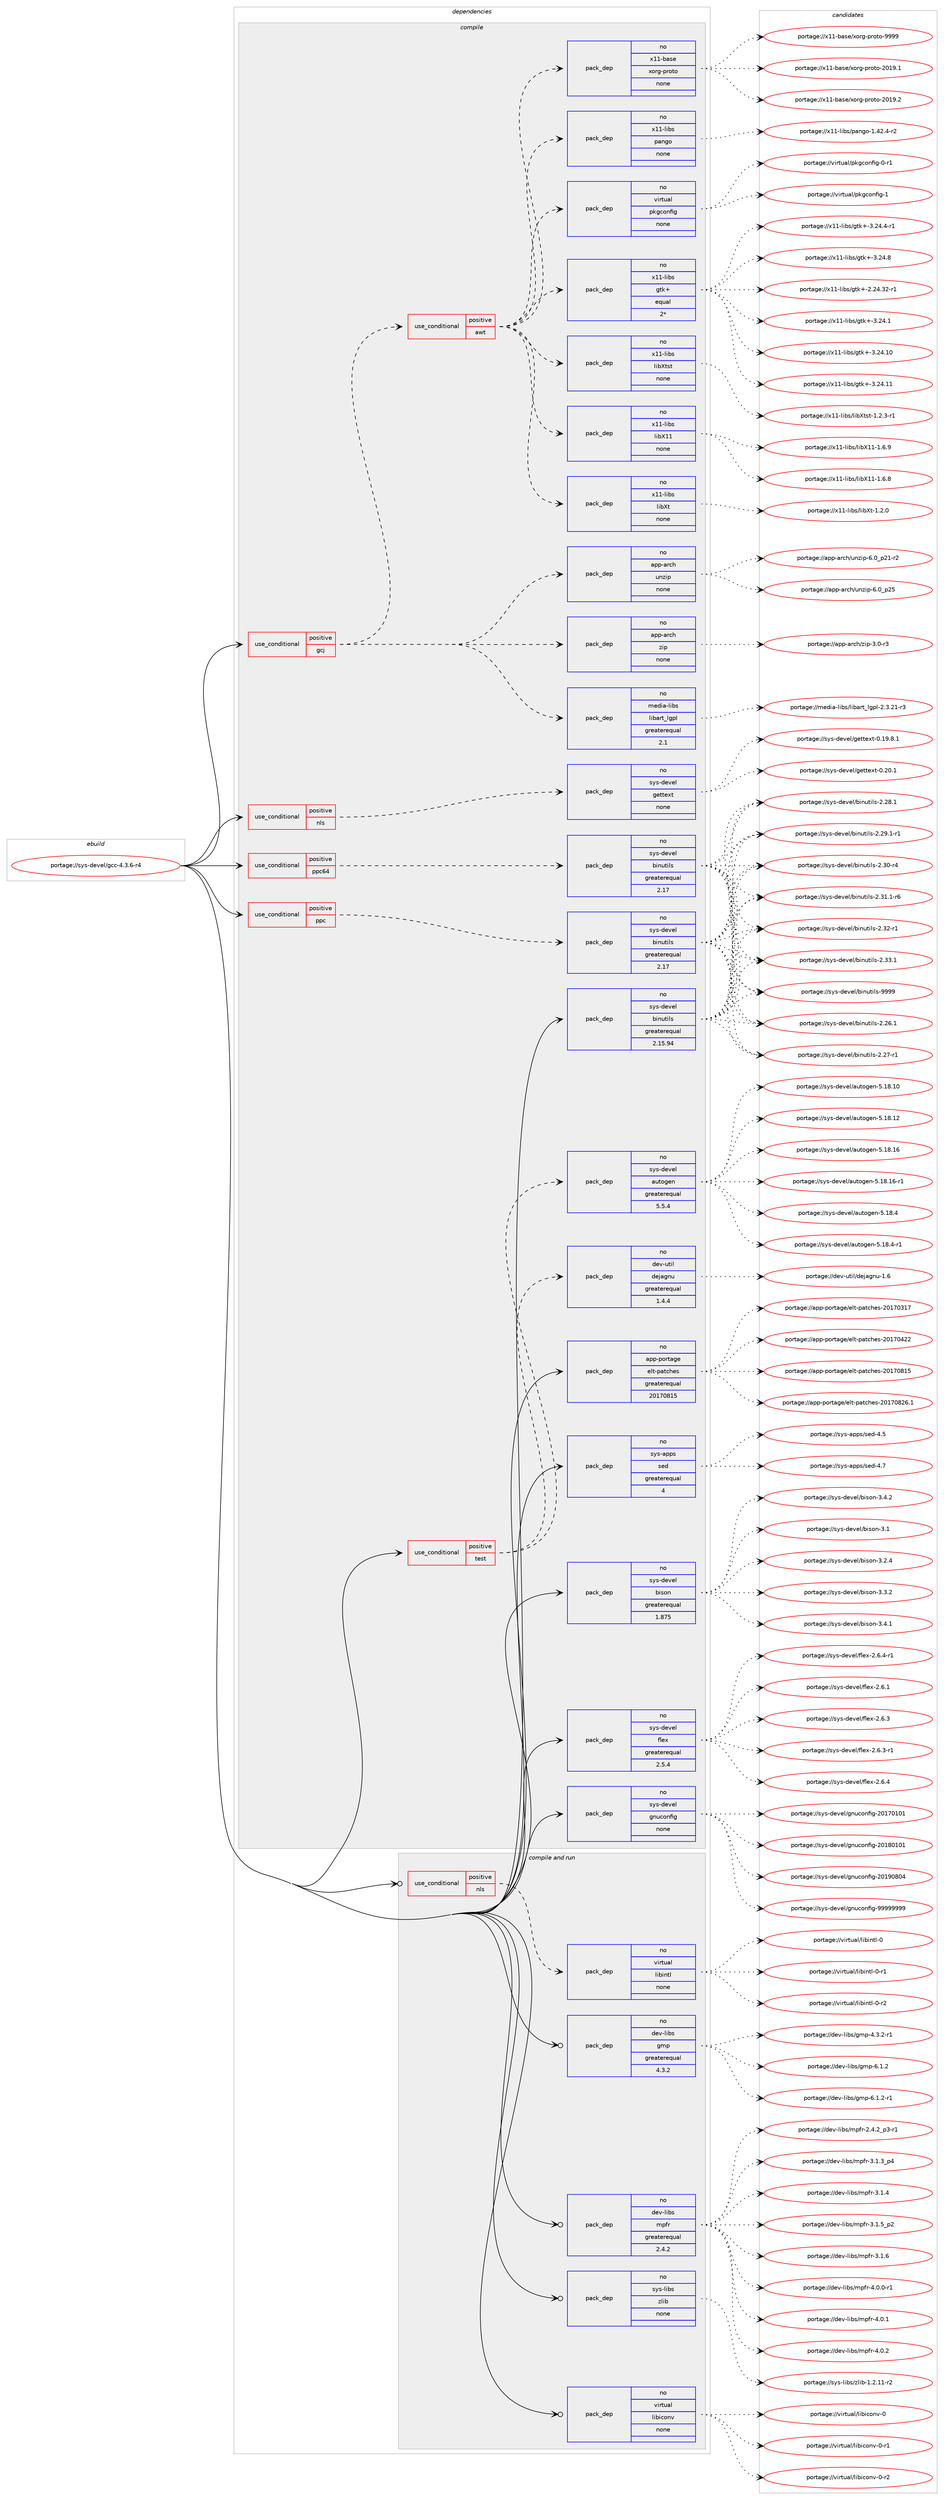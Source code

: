digraph prolog {

# *************
# Graph options
# *************

newrank=true;
concentrate=true;
compound=true;
graph [rankdir=LR,fontname=Helvetica,fontsize=10,ranksep=1.5];#, ranksep=2.5, nodesep=0.2];
edge  [arrowhead=vee];
node  [fontname=Helvetica,fontsize=10];

# **********
# The ebuild
# **********

subgraph cluster_leftcol {
color=gray;
rank=same;
label=<<i>ebuild</i>>;
id [label="portage://sys-devel/gcc-4.3.6-r4", color=red, width=4, href="../sys-devel/gcc-4.3.6-r4.svg"];
}

# ****************
# The dependencies
# ****************

subgraph cluster_midcol {
color=gray;
label=<<i>dependencies</i>>;
subgraph cluster_compile {
fillcolor="#eeeeee";
style=filled;
label=<<i>compile</i>>;
subgraph cond102433 {
dependency422754 [label=<<TABLE BORDER="0" CELLBORDER="1" CELLSPACING="0" CELLPADDING="4"><TR><TD ROWSPAN="3" CELLPADDING="10">use_conditional</TD></TR><TR><TD>positive</TD></TR><TR><TD>gcj</TD></TR></TABLE>>, shape=none, color=red];
subgraph cond102434 {
dependency422755 [label=<<TABLE BORDER="0" CELLBORDER="1" CELLSPACING="0" CELLPADDING="4"><TR><TD ROWSPAN="3" CELLPADDING="10">use_conditional</TD></TR><TR><TD>positive</TD></TR><TR><TD>awt</TD></TR></TABLE>>, shape=none, color=red];
subgraph pack313261 {
dependency422756 [label=<<TABLE BORDER="0" CELLBORDER="1" CELLSPACING="0" CELLPADDING="4" WIDTH="220"><TR><TD ROWSPAN="6" CELLPADDING="30">pack_dep</TD></TR><TR><TD WIDTH="110">no</TD></TR><TR><TD>x11-base</TD></TR><TR><TD>xorg-proto</TD></TR><TR><TD>none</TD></TR><TR><TD></TD></TR></TABLE>>, shape=none, color=blue];
}
dependency422755:e -> dependency422756:w [weight=20,style="dashed",arrowhead="vee"];
subgraph pack313262 {
dependency422757 [label=<<TABLE BORDER="0" CELLBORDER="1" CELLSPACING="0" CELLPADDING="4" WIDTH="220"><TR><TD ROWSPAN="6" CELLPADDING="30">pack_dep</TD></TR><TR><TD WIDTH="110">no</TD></TR><TR><TD>x11-libs</TD></TR><TR><TD>libXt</TD></TR><TR><TD>none</TD></TR><TR><TD></TD></TR></TABLE>>, shape=none, color=blue];
}
dependency422755:e -> dependency422757:w [weight=20,style="dashed",arrowhead="vee"];
subgraph pack313263 {
dependency422758 [label=<<TABLE BORDER="0" CELLBORDER="1" CELLSPACING="0" CELLPADDING="4" WIDTH="220"><TR><TD ROWSPAN="6" CELLPADDING="30">pack_dep</TD></TR><TR><TD WIDTH="110">no</TD></TR><TR><TD>x11-libs</TD></TR><TR><TD>libX11</TD></TR><TR><TD>none</TD></TR><TR><TD></TD></TR></TABLE>>, shape=none, color=blue];
}
dependency422755:e -> dependency422758:w [weight=20,style="dashed",arrowhead="vee"];
subgraph pack313264 {
dependency422759 [label=<<TABLE BORDER="0" CELLBORDER="1" CELLSPACING="0" CELLPADDING="4" WIDTH="220"><TR><TD ROWSPAN="6" CELLPADDING="30">pack_dep</TD></TR><TR><TD WIDTH="110">no</TD></TR><TR><TD>x11-libs</TD></TR><TR><TD>libXtst</TD></TR><TR><TD>none</TD></TR><TR><TD></TD></TR></TABLE>>, shape=none, color=blue];
}
dependency422755:e -> dependency422759:w [weight=20,style="dashed",arrowhead="vee"];
subgraph pack313265 {
dependency422760 [label=<<TABLE BORDER="0" CELLBORDER="1" CELLSPACING="0" CELLPADDING="4" WIDTH="220"><TR><TD ROWSPAN="6" CELLPADDING="30">pack_dep</TD></TR><TR><TD WIDTH="110">no</TD></TR><TR><TD>x11-libs</TD></TR><TR><TD>gtk+</TD></TR><TR><TD>equal</TD></TR><TR><TD>2*</TD></TR></TABLE>>, shape=none, color=blue];
}
dependency422755:e -> dependency422760:w [weight=20,style="dashed",arrowhead="vee"];
subgraph pack313266 {
dependency422761 [label=<<TABLE BORDER="0" CELLBORDER="1" CELLSPACING="0" CELLPADDING="4" WIDTH="220"><TR><TD ROWSPAN="6" CELLPADDING="30">pack_dep</TD></TR><TR><TD WIDTH="110">no</TD></TR><TR><TD>virtual</TD></TR><TR><TD>pkgconfig</TD></TR><TR><TD>none</TD></TR><TR><TD></TD></TR></TABLE>>, shape=none, color=blue];
}
dependency422755:e -> dependency422761:w [weight=20,style="dashed",arrowhead="vee"];
subgraph pack313267 {
dependency422762 [label=<<TABLE BORDER="0" CELLBORDER="1" CELLSPACING="0" CELLPADDING="4" WIDTH="220"><TR><TD ROWSPAN="6" CELLPADDING="30">pack_dep</TD></TR><TR><TD WIDTH="110">no</TD></TR><TR><TD>x11-libs</TD></TR><TR><TD>pango</TD></TR><TR><TD>none</TD></TR><TR><TD></TD></TR></TABLE>>, shape=none, color=blue];
}
dependency422755:e -> dependency422762:w [weight=20,style="dashed",arrowhead="vee"];
}
dependency422754:e -> dependency422755:w [weight=20,style="dashed",arrowhead="vee"];
subgraph pack313268 {
dependency422763 [label=<<TABLE BORDER="0" CELLBORDER="1" CELLSPACING="0" CELLPADDING="4" WIDTH="220"><TR><TD ROWSPAN="6" CELLPADDING="30">pack_dep</TD></TR><TR><TD WIDTH="110">no</TD></TR><TR><TD>media-libs</TD></TR><TR><TD>libart_lgpl</TD></TR><TR><TD>greaterequal</TD></TR><TR><TD>2.1</TD></TR></TABLE>>, shape=none, color=blue];
}
dependency422754:e -> dependency422763:w [weight=20,style="dashed",arrowhead="vee"];
subgraph pack313269 {
dependency422764 [label=<<TABLE BORDER="0" CELLBORDER="1" CELLSPACING="0" CELLPADDING="4" WIDTH="220"><TR><TD ROWSPAN="6" CELLPADDING="30">pack_dep</TD></TR><TR><TD WIDTH="110">no</TD></TR><TR><TD>app-arch</TD></TR><TR><TD>zip</TD></TR><TR><TD>none</TD></TR><TR><TD></TD></TR></TABLE>>, shape=none, color=blue];
}
dependency422754:e -> dependency422764:w [weight=20,style="dashed",arrowhead="vee"];
subgraph pack313270 {
dependency422765 [label=<<TABLE BORDER="0" CELLBORDER="1" CELLSPACING="0" CELLPADDING="4" WIDTH="220"><TR><TD ROWSPAN="6" CELLPADDING="30">pack_dep</TD></TR><TR><TD WIDTH="110">no</TD></TR><TR><TD>app-arch</TD></TR><TR><TD>unzip</TD></TR><TR><TD>none</TD></TR><TR><TD></TD></TR></TABLE>>, shape=none, color=blue];
}
dependency422754:e -> dependency422765:w [weight=20,style="dashed",arrowhead="vee"];
}
id:e -> dependency422754:w [weight=20,style="solid",arrowhead="vee"];
subgraph cond102435 {
dependency422766 [label=<<TABLE BORDER="0" CELLBORDER="1" CELLSPACING="0" CELLPADDING="4"><TR><TD ROWSPAN="3" CELLPADDING="10">use_conditional</TD></TR><TR><TD>positive</TD></TR><TR><TD>nls</TD></TR></TABLE>>, shape=none, color=red];
subgraph pack313271 {
dependency422767 [label=<<TABLE BORDER="0" CELLBORDER="1" CELLSPACING="0" CELLPADDING="4" WIDTH="220"><TR><TD ROWSPAN="6" CELLPADDING="30">pack_dep</TD></TR><TR><TD WIDTH="110">no</TD></TR><TR><TD>sys-devel</TD></TR><TR><TD>gettext</TD></TR><TR><TD>none</TD></TR><TR><TD></TD></TR></TABLE>>, shape=none, color=blue];
}
dependency422766:e -> dependency422767:w [weight=20,style="dashed",arrowhead="vee"];
}
id:e -> dependency422766:w [weight=20,style="solid",arrowhead="vee"];
subgraph cond102436 {
dependency422768 [label=<<TABLE BORDER="0" CELLBORDER="1" CELLSPACING="0" CELLPADDING="4"><TR><TD ROWSPAN="3" CELLPADDING="10">use_conditional</TD></TR><TR><TD>positive</TD></TR><TR><TD>ppc</TD></TR></TABLE>>, shape=none, color=red];
subgraph pack313272 {
dependency422769 [label=<<TABLE BORDER="0" CELLBORDER="1" CELLSPACING="0" CELLPADDING="4" WIDTH="220"><TR><TD ROWSPAN="6" CELLPADDING="30">pack_dep</TD></TR><TR><TD WIDTH="110">no</TD></TR><TR><TD>sys-devel</TD></TR><TR><TD>binutils</TD></TR><TR><TD>greaterequal</TD></TR><TR><TD>2.17</TD></TR></TABLE>>, shape=none, color=blue];
}
dependency422768:e -> dependency422769:w [weight=20,style="dashed",arrowhead="vee"];
}
id:e -> dependency422768:w [weight=20,style="solid",arrowhead="vee"];
subgraph cond102437 {
dependency422770 [label=<<TABLE BORDER="0" CELLBORDER="1" CELLSPACING="0" CELLPADDING="4"><TR><TD ROWSPAN="3" CELLPADDING="10">use_conditional</TD></TR><TR><TD>positive</TD></TR><TR><TD>ppc64</TD></TR></TABLE>>, shape=none, color=red];
subgraph pack313273 {
dependency422771 [label=<<TABLE BORDER="0" CELLBORDER="1" CELLSPACING="0" CELLPADDING="4" WIDTH="220"><TR><TD ROWSPAN="6" CELLPADDING="30">pack_dep</TD></TR><TR><TD WIDTH="110">no</TD></TR><TR><TD>sys-devel</TD></TR><TR><TD>binutils</TD></TR><TR><TD>greaterequal</TD></TR><TR><TD>2.17</TD></TR></TABLE>>, shape=none, color=blue];
}
dependency422770:e -> dependency422771:w [weight=20,style="dashed",arrowhead="vee"];
}
id:e -> dependency422770:w [weight=20,style="solid",arrowhead="vee"];
subgraph cond102438 {
dependency422772 [label=<<TABLE BORDER="0" CELLBORDER="1" CELLSPACING="0" CELLPADDING="4"><TR><TD ROWSPAN="3" CELLPADDING="10">use_conditional</TD></TR><TR><TD>positive</TD></TR><TR><TD>test</TD></TR></TABLE>>, shape=none, color=red];
subgraph pack313274 {
dependency422773 [label=<<TABLE BORDER="0" CELLBORDER="1" CELLSPACING="0" CELLPADDING="4" WIDTH="220"><TR><TD ROWSPAN="6" CELLPADDING="30">pack_dep</TD></TR><TR><TD WIDTH="110">no</TD></TR><TR><TD>dev-util</TD></TR><TR><TD>dejagnu</TD></TR><TR><TD>greaterequal</TD></TR><TR><TD>1.4.4</TD></TR></TABLE>>, shape=none, color=blue];
}
dependency422772:e -> dependency422773:w [weight=20,style="dashed",arrowhead="vee"];
subgraph pack313275 {
dependency422774 [label=<<TABLE BORDER="0" CELLBORDER="1" CELLSPACING="0" CELLPADDING="4" WIDTH="220"><TR><TD ROWSPAN="6" CELLPADDING="30">pack_dep</TD></TR><TR><TD WIDTH="110">no</TD></TR><TR><TD>sys-devel</TD></TR><TR><TD>autogen</TD></TR><TR><TD>greaterequal</TD></TR><TR><TD>5.5.4</TD></TR></TABLE>>, shape=none, color=blue];
}
dependency422772:e -> dependency422774:w [weight=20,style="dashed",arrowhead="vee"];
}
id:e -> dependency422772:w [weight=20,style="solid",arrowhead="vee"];
subgraph pack313276 {
dependency422775 [label=<<TABLE BORDER="0" CELLBORDER="1" CELLSPACING="0" CELLPADDING="4" WIDTH="220"><TR><TD ROWSPAN="6" CELLPADDING="30">pack_dep</TD></TR><TR><TD WIDTH="110">no</TD></TR><TR><TD>app-portage</TD></TR><TR><TD>elt-patches</TD></TR><TR><TD>greaterequal</TD></TR><TR><TD>20170815</TD></TR></TABLE>>, shape=none, color=blue];
}
id:e -> dependency422775:w [weight=20,style="solid",arrowhead="vee"];
subgraph pack313277 {
dependency422776 [label=<<TABLE BORDER="0" CELLBORDER="1" CELLSPACING="0" CELLPADDING="4" WIDTH="220"><TR><TD ROWSPAN="6" CELLPADDING="30">pack_dep</TD></TR><TR><TD WIDTH="110">no</TD></TR><TR><TD>sys-apps</TD></TR><TR><TD>sed</TD></TR><TR><TD>greaterequal</TD></TR><TR><TD>4</TD></TR></TABLE>>, shape=none, color=blue];
}
id:e -> dependency422776:w [weight=20,style="solid",arrowhead="vee"];
subgraph pack313278 {
dependency422777 [label=<<TABLE BORDER="0" CELLBORDER="1" CELLSPACING="0" CELLPADDING="4" WIDTH="220"><TR><TD ROWSPAN="6" CELLPADDING="30">pack_dep</TD></TR><TR><TD WIDTH="110">no</TD></TR><TR><TD>sys-devel</TD></TR><TR><TD>binutils</TD></TR><TR><TD>greaterequal</TD></TR><TR><TD>2.15.94</TD></TR></TABLE>>, shape=none, color=blue];
}
id:e -> dependency422777:w [weight=20,style="solid",arrowhead="vee"];
subgraph pack313279 {
dependency422778 [label=<<TABLE BORDER="0" CELLBORDER="1" CELLSPACING="0" CELLPADDING="4" WIDTH="220"><TR><TD ROWSPAN="6" CELLPADDING="30">pack_dep</TD></TR><TR><TD WIDTH="110">no</TD></TR><TR><TD>sys-devel</TD></TR><TR><TD>bison</TD></TR><TR><TD>greaterequal</TD></TR><TR><TD>1.875</TD></TR></TABLE>>, shape=none, color=blue];
}
id:e -> dependency422778:w [weight=20,style="solid",arrowhead="vee"];
subgraph pack313280 {
dependency422779 [label=<<TABLE BORDER="0" CELLBORDER="1" CELLSPACING="0" CELLPADDING="4" WIDTH="220"><TR><TD ROWSPAN="6" CELLPADDING="30">pack_dep</TD></TR><TR><TD WIDTH="110">no</TD></TR><TR><TD>sys-devel</TD></TR><TR><TD>flex</TD></TR><TR><TD>greaterequal</TD></TR><TR><TD>2.5.4</TD></TR></TABLE>>, shape=none, color=blue];
}
id:e -> dependency422779:w [weight=20,style="solid",arrowhead="vee"];
subgraph pack313281 {
dependency422780 [label=<<TABLE BORDER="0" CELLBORDER="1" CELLSPACING="0" CELLPADDING="4" WIDTH="220"><TR><TD ROWSPAN="6" CELLPADDING="30">pack_dep</TD></TR><TR><TD WIDTH="110">no</TD></TR><TR><TD>sys-devel</TD></TR><TR><TD>gnuconfig</TD></TR><TR><TD>none</TD></TR><TR><TD></TD></TR></TABLE>>, shape=none, color=blue];
}
id:e -> dependency422780:w [weight=20,style="solid",arrowhead="vee"];
}
subgraph cluster_compileandrun {
fillcolor="#eeeeee";
style=filled;
label=<<i>compile and run</i>>;
subgraph cond102439 {
dependency422781 [label=<<TABLE BORDER="0" CELLBORDER="1" CELLSPACING="0" CELLPADDING="4"><TR><TD ROWSPAN="3" CELLPADDING="10">use_conditional</TD></TR><TR><TD>positive</TD></TR><TR><TD>nls</TD></TR></TABLE>>, shape=none, color=red];
subgraph pack313282 {
dependency422782 [label=<<TABLE BORDER="0" CELLBORDER="1" CELLSPACING="0" CELLPADDING="4" WIDTH="220"><TR><TD ROWSPAN="6" CELLPADDING="30">pack_dep</TD></TR><TR><TD WIDTH="110">no</TD></TR><TR><TD>virtual</TD></TR><TR><TD>libintl</TD></TR><TR><TD>none</TD></TR><TR><TD></TD></TR></TABLE>>, shape=none, color=blue];
}
dependency422781:e -> dependency422782:w [weight=20,style="dashed",arrowhead="vee"];
}
id:e -> dependency422781:w [weight=20,style="solid",arrowhead="odotvee"];
subgraph pack313283 {
dependency422783 [label=<<TABLE BORDER="0" CELLBORDER="1" CELLSPACING="0" CELLPADDING="4" WIDTH="220"><TR><TD ROWSPAN="6" CELLPADDING="30">pack_dep</TD></TR><TR><TD WIDTH="110">no</TD></TR><TR><TD>dev-libs</TD></TR><TR><TD>gmp</TD></TR><TR><TD>greaterequal</TD></TR><TR><TD>4.3.2</TD></TR></TABLE>>, shape=none, color=blue];
}
id:e -> dependency422783:w [weight=20,style="solid",arrowhead="odotvee"];
subgraph pack313284 {
dependency422784 [label=<<TABLE BORDER="0" CELLBORDER="1" CELLSPACING="0" CELLPADDING="4" WIDTH="220"><TR><TD ROWSPAN="6" CELLPADDING="30">pack_dep</TD></TR><TR><TD WIDTH="110">no</TD></TR><TR><TD>dev-libs</TD></TR><TR><TD>mpfr</TD></TR><TR><TD>greaterequal</TD></TR><TR><TD>2.4.2</TD></TR></TABLE>>, shape=none, color=blue];
}
id:e -> dependency422784:w [weight=20,style="solid",arrowhead="odotvee"];
subgraph pack313285 {
dependency422785 [label=<<TABLE BORDER="0" CELLBORDER="1" CELLSPACING="0" CELLPADDING="4" WIDTH="220"><TR><TD ROWSPAN="6" CELLPADDING="30">pack_dep</TD></TR><TR><TD WIDTH="110">no</TD></TR><TR><TD>sys-libs</TD></TR><TR><TD>zlib</TD></TR><TR><TD>none</TD></TR><TR><TD></TD></TR></TABLE>>, shape=none, color=blue];
}
id:e -> dependency422785:w [weight=20,style="solid",arrowhead="odotvee"];
subgraph pack313286 {
dependency422786 [label=<<TABLE BORDER="0" CELLBORDER="1" CELLSPACING="0" CELLPADDING="4" WIDTH="220"><TR><TD ROWSPAN="6" CELLPADDING="30">pack_dep</TD></TR><TR><TD WIDTH="110">no</TD></TR><TR><TD>virtual</TD></TR><TR><TD>libiconv</TD></TR><TR><TD>none</TD></TR><TR><TD></TD></TR></TABLE>>, shape=none, color=blue];
}
id:e -> dependency422786:w [weight=20,style="solid",arrowhead="odotvee"];
}
subgraph cluster_run {
fillcolor="#eeeeee";
style=filled;
label=<<i>run</i>>;
}
}

# **************
# The candidates
# **************

subgraph cluster_choices {
rank=same;
color=gray;
label=<<i>candidates</i>>;

subgraph choice313261 {
color=black;
nodesep=1;
choiceportage1204949459897115101471201111141034511211411111611145504849574649 [label="portage://x11-base/xorg-proto-2019.1", color=red, width=4,href="../x11-base/xorg-proto-2019.1.svg"];
choiceportage1204949459897115101471201111141034511211411111611145504849574650 [label="portage://x11-base/xorg-proto-2019.2", color=red, width=4,href="../x11-base/xorg-proto-2019.2.svg"];
choiceportage120494945989711510147120111114103451121141111161114557575757 [label="portage://x11-base/xorg-proto-9999", color=red, width=4,href="../x11-base/xorg-proto-9999.svg"];
dependency422756:e -> choiceportage1204949459897115101471201111141034511211411111611145504849574649:w [style=dotted,weight="100"];
dependency422756:e -> choiceportage1204949459897115101471201111141034511211411111611145504849574650:w [style=dotted,weight="100"];
dependency422756:e -> choiceportage120494945989711510147120111114103451121141111161114557575757:w [style=dotted,weight="100"];
}
subgraph choice313262 {
color=black;
nodesep=1;
choiceportage12049494510810598115471081059888116454946504648 [label="portage://x11-libs/libXt-1.2.0", color=red, width=4,href="../x11-libs/libXt-1.2.0.svg"];
dependency422757:e -> choiceportage12049494510810598115471081059888116454946504648:w [style=dotted,weight="100"];
}
subgraph choice313263 {
color=black;
nodesep=1;
choiceportage120494945108105981154710810598884949454946544656 [label="portage://x11-libs/libX11-1.6.8", color=red, width=4,href="../x11-libs/libX11-1.6.8.svg"];
choiceportage120494945108105981154710810598884949454946544657 [label="portage://x11-libs/libX11-1.6.9", color=red, width=4,href="../x11-libs/libX11-1.6.9.svg"];
dependency422758:e -> choiceportage120494945108105981154710810598884949454946544656:w [style=dotted,weight="100"];
dependency422758:e -> choiceportage120494945108105981154710810598884949454946544657:w [style=dotted,weight="100"];
}
subgraph choice313264 {
color=black;
nodesep=1;
choiceportage120494945108105981154710810598881161151164549465046514511449 [label="portage://x11-libs/libXtst-1.2.3-r1", color=red, width=4,href="../x11-libs/libXtst-1.2.3-r1.svg"];
dependency422759:e -> choiceportage120494945108105981154710810598881161151164549465046514511449:w [style=dotted,weight="100"];
}
subgraph choice313265 {
color=black;
nodesep=1;
choiceportage12049494510810598115471031161074345504650524651504511449 [label="portage://x11-libs/gtk+-2.24.32-r1", color=red, width=4,href="../x11-libs/gtk+-2.24.32-r1.svg"];
choiceportage12049494510810598115471031161074345514650524649 [label="portage://x11-libs/gtk+-3.24.1", color=red, width=4,href="../x11-libs/gtk+-3.24.1.svg"];
choiceportage1204949451081059811547103116107434551465052464948 [label="portage://x11-libs/gtk+-3.24.10", color=red, width=4,href="../x11-libs/gtk+-3.24.10.svg"];
choiceportage1204949451081059811547103116107434551465052464949 [label="portage://x11-libs/gtk+-3.24.11", color=red, width=4,href="../x11-libs/gtk+-3.24.11.svg"];
choiceportage120494945108105981154710311610743455146505246524511449 [label="portage://x11-libs/gtk+-3.24.4-r1", color=red, width=4,href="../x11-libs/gtk+-3.24.4-r1.svg"];
choiceportage12049494510810598115471031161074345514650524656 [label="portage://x11-libs/gtk+-3.24.8", color=red, width=4,href="../x11-libs/gtk+-3.24.8.svg"];
dependency422760:e -> choiceportage12049494510810598115471031161074345504650524651504511449:w [style=dotted,weight="100"];
dependency422760:e -> choiceportage12049494510810598115471031161074345514650524649:w [style=dotted,weight="100"];
dependency422760:e -> choiceportage1204949451081059811547103116107434551465052464948:w [style=dotted,weight="100"];
dependency422760:e -> choiceportage1204949451081059811547103116107434551465052464949:w [style=dotted,weight="100"];
dependency422760:e -> choiceportage120494945108105981154710311610743455146505246524511449:w [style=dotted,weight="100"];
dependency422760:e -> choiceportage12049494510810598115471031161074345514650524656:w [style=dotted,weight="100"];
}
subgraph choice313266 {
color=black;
nodesep=1;
choiceportage11810511411611797108471121071039911111010210510345484511449 [label="portage://virtual/pkgconfig-0-r1", color=red, width=4,href="../virtual/pkgconfig-0-r1.svg"];
choiceportage1181051141161179710847112107103991111101021051034549 [label="portage://virtual/pkgconfig-1", color=red, width=4,href="../virtual/pkgconfig-1.svg"];
dependency422761:e -> choiceportage11810511411611797108471121071039911111010210510345484511449:w [style=dotted,weight="100"];
dependency422761:e -> choiceportage1181051141161179710847112107103991111101021051034549:w [style=dotted,weight="100"];
}
subgraph choice313267 {
color=black;
nodesep=1;
choiceportage120494945108105981154711297110103111454946525046524511450 [label="portage://x11-libs/pango-1.42.4-r2", color=red, width=4,href="../x11-libs/pango-1.42.4-r2.svg"];
dependency422762:e -> choiceportage120494945108105981154711297110103111454946525046524511450:w [style=dotted,weight="100"];
}
subgraph choice313268 {
color=black;
nodesep=1;
choiceportage10910110010597451081059811547108105989711411695108103112108455046514650494511451 [label="portage://media-libs/libart_lgpl-2.3.21-r3", color=red, width=4,href="../media-libs/libart_lgpl-2.3.21-r3.svg"];
dependency422763:e -> choiceportage10910110010597451081059811547108105989711411695108103112108455046514650494511451:w [style=dotted,weight="100"];
}
subgraph choice313269 {
color=black;
nodesep=1;
choiceportage9711211245971149910447122105112455146484511451 [label="portage://app-arch/zip-3.0-r3", color=red, width=4,href="../app-arch/zip-3.0-r3.svg"];
dependency422764:e -> choiceportage9711211245971149910447122105112455146484511451:w [style=dotted,weight="100"];
}
subgraph choice313270 {
color=black;
nodesep=1;
choiceportage9711211245971149910447117110122105112455446489511250494511450 [label="portage://app-arch/unzip-6.0_p21-r2", color=red, width=4,href="../app-arch/unzip-6.0_p21-r2.svg"];
choiceportage971121124597114991044711711012210511245544648951125053 [label="portage://app-arch/unzip-6.0_p25", color=red, width=4,href="../app-arch/unzip-6.0_p25.svg"];
dependency422765:e -> choiceportage9711211245971149910447117110122105112455446489511250494511450:w [style=dotted,weight="100"];
dependency422765:e -> choiceportage971121124597114991044711711012210511245544648951125053:w [style=dotted,weight="100"];
}
subgraph choice313271 {
color=black;
nodesep=1;
choiceportage1151211154510010111810110847103101116116101120116454846495746564649 [label="portage://sys-devel/gettext-0.19.8.1", color=red, width=4,href="../sys-devel/gettext-0.19.8.1.svg"];
choiceportage115121115451001011181011084710310111611610112011645484650484649 [label="portage://sys-devel/gettext-0.20.1", color=red, width=4,href="../sys-devel/gettext-0.20.1.svg"];
dependency422767:e -> choiceportage1151211154510010111810110847103101116116101120116454846495746564649:w [style=dotted,weight="100"];
dependency422767:e -> choiceportage115121115451001011181011084710310111611610112011645484650484649:w [style=dotted,weight="100"];
}
subgraph choice313272 {
color=black;
nodesep=1;
choiceportage11512111545100101118101108479810511011711610510811545504650544649 [label="portage://sys-devel/binutils-2.26.1", color=red, width=4,href="../sys-devel/binutils-2.26.1.svg"];
choiceportage11512111545100101118101108479810511011711610510811545504650554511449 [label="portage://sys-devel/binutils-2.27-r1", color=red, width=4,href="../sys-devel/binutils-2.27-r1.svg"];
choiceportage11512111545100101118101108479810511011711610510811545504650564649 [label="portage://sys-devel/binutils-2.28.1", color=red, width=4,href="../sys-devel/binutils-2.28.1.svg"];
choiceportage115121115451001011181011084798105110117116105108115455046505746494511449 [label="portage://sys-devel/binutils-2.29.1-r1", color=red, width=4,href="../sys-devel/binutils-2.29.1-r1.svg"];
choiceportage11512111545100101118101108479810511011711610510811545504651484511452 [label="portage://sys-devel/binutils-2.30-r4", color=red, width=4,href="../sys-devel/binutils-2.30-r4.svg"];
choiceportage115121115451001011181011084798105110117116105108115455046514946494511454 [label="portage://sys-devel/binutils-2.31.1-r6", color=red, width=4,href="../sys-devel/binutils-2.31.1-r6.svg"];
choiceportage11512111545100101118101108479810511011711610510811545504651504511449 [label="portage://sys-devel/binutils-2.32-r1", color=red, width=4,href="../sys-devel/binutils-2.32-r1.svg"];
choiceportage11512111545100101118101108479810511011711610510811545504651514649 [label="portage://sys-devel/binutils-2.33.1", color=red, width=4,href="../sys-devel/binutils-2.33.1.svg"];
choiceportage1151211154510010111810110847981051101171161051081154557575757 [label="portage://sys-devel/binutils-9999", color=red, width=4,href="../sys-devel/binutils-9999.svg"];
dependency422769:e -> choiceportage11512111545100101118101108479810511011711610510811545504650544649:w [style=dotted,weight="100"];
dependency422769:e -> choiceportage11512111545100101118101108479810511011711610510811545504650554511449:w [style=dotted,weight="100"];
dependency422769:e -> choiceportage11512111545100101118101108479810511011711610510811545504650564649:w [style=dotted,weight="100"];
dependency422769:e -> choiceportage115121115451001011181011084798105110117116105108115455046505746494511449:w [style=dotted,weight="100"];
dependency422769:e -> choiceportage11512111545100101118101108479810511011711610510811545504651484511452:w [style=dotted,weight="100"];
dependency422769:e -> choiceportage115121115451001011181011084798105110117116105108115455046514946494511454:w [style=dotted,weight="100"];
dependency422769:e -> choiceportage11512111545100101118101108479810511011711610510811545504651504511449:w [style=dotted,weight="100"];
dependency422769:e -> choiceportage11512111545100101118101108479810511011711610510811545504651514649:w [style=dotted,weight="100"];
dependency422769:e -> choiceportage1151211154510010111810110847981051101171161051081154557575757:w [style=dotted,weight="100"];
}
subgraph choice313273 {
color=black;
nodesep=1;
choiceportage11512111545100101118101108479810511011711610510811545504650544649 [label="portage://sys-devel/binutils-2.26.1", color=red, width=4,href="../sys-devel/binutils-2.26.1.svg"];
choiceportage11512111545100101118101108479810511011711610510811545504650554511449 [label="portage://sys-devel/binutils-2.27-r1", color=red, width=4,href="../sys-devel/binutils-2.27-r1.svg"];
choiceportage11512111545100101118101108479810511011711610510811545504650564649 [label="portage://sys-devel/binutils-2.28.1", color=red, width=4,href="../sys-devel/binutils-2.28.1.svg"];
choiceportage115121115451001011181011084798105110117116105108115455046505746494511449 [label="portage://sys-devel/binutils-2.29.1-r1", color=red, width=4,href="../sys-devel/binutils-2.29.1-r1.svg"];
choiceportage11512111545100101118101108479810511011711610510811545504651484511452 [label="portage://sys-devel/binutils-2.30-r4", color=red, width=4,href="../sys-devel/binutils-2.30-r4.svg"];
choiceportage115121115451001011181011084798105110117116105108115455046514946494511454 [label="portage://sys-devel/binutils-2.31.1-r6", color=red, width=4,href="../sys-devel/binutils-2.31.1-r6.svg"];
choiceportage11512111545100101118101108479810511011711610510811545504651504511449 [label="portage://sys-devel/binutils-2.32-r1", color=red, width=4,href="../sys-devel/binutils-2.32-r1.svg"];
choiceportage11512111545100101118101108479810511011711610510811545504651514649 [label="portage://sys-devel/binutils-2.33.1", color=red, width=4,href="../sys-devel/binutils-2.33.1.svg"];
choiceportage1151211154510010111810110847981051101171161051081154557575757 [label="portage://sys-devel/binutils-9999", color=red, width=4,href="../sys-devel/binutils-9999.svg"];
dependency422771:e -> choiceportage11512111545100101118101108479810511011711610510811545504650544649:w [style=dotted,weight="100"];
dependency422771:e -> choiceportage11512111545100101118101108479810511011711610510811545504650554511449:w [style=dotted,weight="100"];
dependency422771:e -> choiceportage11512111545100101118101108479810511011711610510811545504650564649:w [style=dotted,weight="100"];
dependency422771:e -> choiceportage115121115451001011181011084798105110117116105108115455046505746494511449:w [style=dotted,weight="100"];
dependency422771:e -> choiceportage11512111545100101118101108479810511011711610510811545504651484511452:w [style=dotted,weight="100"];
dependency422771:e -> choiceportage115121115451001011181011084798105110117116105108115455046514946494511454:w [style=dotted,weight="100"];
dependency422771:e -> choiceportage11512111545100101118101108479810511011711610510811545504651504511449:w [style=dotted,weight="100"];
dependency422771:e -> choiceportage11512111545100101118101108479810511011711610510811545504651514649:w [style=dotted,weight="100"];
dependency422771:e -> choiceportage1151211154510010111810110847981051101171161051081154557575757:w [style=dotted,weight="100"];
}
subgraph choice313274 {
color=black;
nodesep=1;
choiceportage10010111845117116105108471001011069710311011745494654 [label="portage://dev-util/dejagnu-1.6", color=red, width=4,href="../dev-util/dejagnu-1.6.svg"];
dependency422773:e -> choiceportage10010111845117116105108471001011069710311011745494654:w [style=dotted,weight="100"];
}
subgraph choice313275 {
color=black;
nodesep=1;
choiceportage1151211154510010111810110847971171161111031011104553464956464948 [label="portage://sys-devel/autogen-5.18.10", color=red, width=4,href="../sys-devel/autogen-5.18.10.svg"];
choiceportage1151211154510010111810110847971171161111031011104553464956464950 [label="portage://sys-devel/autogen-5.18.12", color=red, width=4,href="../sys-devel/autogen-5.18.12.svg"];
choiceportage1151211154510010111810110847971171161111031011104553464956464954 [label="portage://sys-devel/autogen-5.18.16", color=red, width=4,href="../sys-devel/autogen-5.18.16.svg"];
choiceportage11512111545100101118101108479711711611110310111045534649564649544511449 [label="portage://sys-devel/autogen-5.18.16-r1", color=red, width=4,href="../sys-devel/autogen-5.18.16-r1.svg"];
choiceportage11512111545100101118101108479711711611110310111045534649564652 [label="portage://sys-devel/autogen-5.18.4", color=red, width=4,href="../sys-devel/autogen-5.18.4.svg"];
choiceportage115121115451001011181011084797117116111103101110455346495646524511449 [label="portage://sys-devel/autogen-5.18.4-r1", color=red, width=4,href="../sys-devel/autogen-5.18.4-r1.svg"];
dependency422774:e -> choiceportage1151211154510010111810110847971171161111031011104553464956464948:w [style=dotted,weight="100"];
dependency422774:e -> choiceportage1151211154510010111810110847971171161111031011104553464956464950:w [style=dotted,weight="100"];
dependency422774:e -> choiceportage1151211154510010111810110847971171161111031011104553464956464954:w [style=dotted,weight="100"];
dependency422774:e -> choiceportage11512111545100101118101108479711711611110310111045534649564649544511449:w [style=dotted,weight="100"];
dependency422774:e -> choiceportage11512111545100101118101108479711711611110310111045534649564652:w [style=dotted,weight="100"];
dependency422774:e -> choiceportage115121115451001011181011084797117116111103101110455346495646524511449:w [style=dotted,weight="100"];
}
subgraph choice313276 {
color=black;
nodesep=1;
choiceportage97112112451121111141169710310147101108116451129711699104101115455048495548514955 [label="portage://app-portage/elt-patches-20170317", color=red, width=4,href="../app-portage/elt-patches-20170317.svg"];
choiceportage97112112451121111141169710310147101108116451129711699104101115455048495548525050 [label="portage://app-portage/elt-patches-20170422", color=red, width=4,href="../app-portage/elt-patches-20170422.svg"];
choiceportage97112112451121111141169710310147101108116451129711699104101115455048495548564953 [label="portage://app-portage/elt-patches-20170815", color=red, width=4,href="../app-portage/elt-patches-20170815.svg"];
choiceportage971121124511211111411697103101471011081164511297116991041011154550484955485650544649 [label="portage://app-portage/elt-patches-20170826.1", color=red, width=4,href="../app-portage/elt-patches-20170826.1.svg"];
dependency422775:e -> choiceportage97112112451121111141169710310147101108116451129711699104101115455048495548514955:w [style=dotted,weight="100"];
dependency422775:e -> choiceportage97112112451121111141169710310147101108116451129711699104101115455048495548525050:w [style=dotted,weight="100"];
dependency422775:e -> choiceportage97112112451121111141169710310147101108116451129711699104101115455048495548564953:w [style=dotted,weight="100"];
dependency422775:e -> choiceportage971121124511211111411697103101471011081164511297116991041011154550484955485650544649:w [style=dotted,weight="100"];
}
subgraph choice313277 {
color=black;
nodesep=1;
choiceportage11512111545971121121154711510110045524653 [label="portage://sys-apps/sed-4.5", color=red, width=4,href="../sys-apps/sed-4.5.svg"];
choiceportage11512111545971121121154711510110045524655 [label="portage://sys-apps/sed-4.7", color=red, width=4,href="../sys-apps/sed-4.7.svg"];
dependency422776:e -> choiceportage11512111545971121121154711510110045524653:w [style=dotted,weight="100"];
dependency422776:e -> choiceportage11512111545971121121154711510110045524655:w [style=dotted,weight="100"];
}
subgraph choice313278 {
color=black;
nodesep=1;
choiceportage11512111545100101118101108479810511011711610510811545504650544649 [label="portage://sys-devel/binutils-2.26.1", color=red, width=4,href="../sys-devel/binutils-2.26.1.svg"];
choiceportage11512111545100101118101108479810511011711610510811545504650554511449 [label="portage://sys-devel/binutils-2.27-r1", color=red, width=4,href="../sys-devel/binutils-2.27-r1.svg"];
choiceportage11512111545100101118101108479810511011711610510811545504650564649 [label="portage://sys-devel/binutils-2.28.1", color=red, width=4,href="../sys-devel/binutils-2.28.1.svg"];
choiceportage115121115451001011181011084798105110117116105108115455046505746494511449 [label="portage://sys-devel/binutils-2.29.1-r1", color=red, width=4,href="../sys-devel/binutils-2.29.1-r1.svg"];
choiceportage11512111545100101118101108479810511011711610510811545504651484511452 [label="portage://sys-devel/binutils-2.30-r4", color=red, width=4,href="../sys-devel/binutils-2.30-r4.svg"];
choiceportage115121115451001011181011084798105110117116105108115455046514946494511454 [label="portage://sys-devel/binutils-2.31.1-r6", color=red, width=4,href="../sys-devel/binutils-2.31.1-r6.svg"];
choiceportage11512111545100101118101108479810511011711610510811545504651504511449 [label="portage://sys-devel/binutils-2.32-r1", color=red, width=4,href="../sys-devel/binutils-2.32-r1.svg"];
choiceportage11512111545100101118101108479810511011711610510811545504651514649 [label="portage://sys-devel/binutils-2.33.1", color=red, width=4,href="../sys-devel/binutils-2.33.1.svg"];
choiceportage1151211154510010111810110847981051101171161051081154557575757 [label="portage://sys-devel/binutils-9999", color=red, width=4,href="../sys-devel/binutils-9999.svg"];
dependency422777:e -> choiceportage11512111545100101118101108479810511011711610510811545504650544649:w [style=dotted,weight="100"];
dependency422777:e -> choiceportage11512111545100101118101108479810511011711610510811545504650554511449:w [style=dotted,weight="100"];
dependency422777:e -> choiceportage11512111545100101118101108479810511011711610510811545504650564649:w [style=dotted,weight="100"];
dependency422777:e -> choiceportage115121115451001011181011084798105110117116105108115455046505746494511449:w [style=dotted,weight="100"];
dependency422777:e -> choiceportage11512111545100101118101108479810511011711610510811545504651484511452:w [style=dotted,weight="100"];
dependency422777:e -> choiceportage115121115451001011181011084798105110117116105108115455046514946494511454:w [style=dotted,weight="100"];
dependency422777:e -> choiceportage11512111545100101118101108479810511011711610510811545504651504511449:w [style=dotted,weight="100"];
dependency422777:e -> choiceportage11512111545100101118101108479810511011711610510811545504651514649:w [style=dotted,weight="100"];
dependency422777:e -> choiceportage1151211154510010111810110847981051101171161051081154557575757:w [style=dotted,weight="100"];
}
subgraph choice313279 {
color=black;
nodesep=1;
choiceportage11512111545100101118101108479810511511111045514649 [label="portage://sys-devel/bison-3.1", color=red, width=4,href="../sys-devel/bison-3.1.svg"];
choiceportage115121115451001011181011084798105115111110455146504652 [label="portage://sys-devel/bison-3.2.4", color=red, width=4,href="../sys-devel/bison-3.2.4.svg"];
choiceportage115121115451001011181011084798105115111110455146514650 [label="portage://sys-devel/bison-3.3.2", color=red, width=4,href="../sys-devel/bison-3.3.2.svg"];
choiceportage115121115451001011181011084798105115111110455146524649 [label="portage://sys-devel/bison-3.4.1", color=red, width=4,href="../sys-devel/bison-3.4.1.svg"];
choiceportage115121115451001011181011084798105115111110455146524650 [label="portage://sys-devel/bison-3.4.2", color=red, width=4,href="../sys-devel/bison-3.4.2.svg"];
dependency422778:e -> choiceportage11512111545100101118101108479810511511111045514649:w [style=dotted,weight="100"];
dependency422778:e -> choiceportage115121115451001011181011084798105115111110455146504652:w [style=dotted,weight="100"];
dependency422778:e -> choiceportage115121115451001011181011084798105115111110455146514650:w [style=dotted,weight="100"];
dependency422778:e -> choiceportage115121115451001011181011084798105115111110455146524649:w [style=dotted,weight="100"];
dependency422778:e -> choiceportage115121115451001011181011084798105115111110455146524650:w [style=dotted,weight="100"];
}
subgraph choice313280 {
color=black;
nodesep=1;
choiceportage1151211154510010111810110847102108101120455046544649 [label="portage://sys-devel/flex-2.6.1", color=red, width=4,href="../sys-devel/flex-2.6.1.svg"];
choiceportage1151211154510010111810110847102108101120455046544651 [label="portage://sys-devel/flex-2.6.3", color=red, width=4,href="../sys-devel/flex-2.6.3.svg"];
choiceportage11512111545100101118101108471021081011204550465446514511449 [label="portage://sys-devel/flex-2.6.3-r1", color=red, width=4,href="../sys-devel/flex-2.6.3-r1.svg"];
choiceportage1151211154510010111810110847102108101120455046544652 [label="portage://sys-devel/flex-2.6.4", color=red, width=4,href="../sys-devel/flex-2.6.4.svg"];
choiceportage11512111545100101118101108471021081011204550465446524511449 [label="portage://sys-devel/flex-2.6.4-r1", color=red, width=4,href="../sys-devel/flex-2.6.4-r1.svg"];
dependency422779:e -> choiceportage1151211154510010111810110847102108101120455046544649:w [style=dotted,weight="100"];
dependency422779:e -> choiceportage1151211154510010111810110847102108101120455046544651:w [style=dotted,weight="100"];
dependency422779:e -> choiceportage11512111545100101118101108471021081011204550465446514511449:w [style=dotted,weight="100"];
dependency422779:e -> choiceportage1151211154510010111810110847102108101120455046544652:w [style=dotted,weight="100"];
dependency422779:e -> choiceportage11512111545100101118101108471021081011204550465446524511449:w [style=dotted,weight="100"];
}
subgraph choice313281 {
color=black;
nodesep=1;
choiceportage115121115451001011181011084710311011799111110102105103455048495548494849 [label="portage://sys-devel/gnuconfig-20170101", color=red, width=4,href="../sys-devel/gnuconfig-20170101.svg"];
choiceportage115121115451001011181011084710311011799111110102105103455048495648494849 [label="portage://sys-devel/gnuconfig-20180101", color=red, width=4,href="../sys-devel/gnuconfig-20180101.svg"];
choiceportage115121115451001011181011084710311011799111110102105103455048495748564852 [label="portage://sys-devel/gnuconfig-20190804", color=red, width=4,href="../sys-devel/gnuconfig-20190804.svg"];
choiceportage115121115451001011181011084710311011799111110102105103455757575757575757 [label="portage://sys-devel/gnuconfig-99999999", color=red, width=4,href="../sys-devel/gnuconfig-99999999.svg"];
dependency422780:e -> choiceportage115121115451001011181011084710311011799111110102105103455048495548494849:w [style=dotted,weight="100"];
dependency422780:e -> choiceportage115121115451001011181011084710311011799111110102105103455048495648494849:w [style=dotted,weight="100"];
dependency422780:e -> choiceportage115121115451001011181011084710311011799111110102105103455048495748564852:w [style=dotted,weight="100"];
dependency422780:e -> choiceportage115121115451001011181011084710311011799111110102105103455757575757575757:w [style=dotted,weight="100"];
}
subgraph choice313282 {
color=black;
nodesep=1;
choiceportage1181051141161179710847108105981051101161084548 [label="portage://virtual/libintl-0", color=red, width=4,href="../virtual/libintl-0.svg"];
choiceportage11810511411611797108471081059810511011610845484511449 [label="portage://virtual/libintl-0-r1", color=red, width=4,href="../virtual/libintl-0-r1.svg"];
choiceportage11810511411611797108471081059810511011610845484511450 [label="portage://virtual/libintl-0-r2", color=red, width=4,href="../virtual/libintl-0-r2.svg"];
dependency422782:e -> choiceportage1181051141161179710847108105981051101161084548:w [style=dotted,weight="100"];
dependency422782:e -> choiceportage11810511411611797108471081059810511011610845484511449:w [style=dotted,weight="100"];
dependency422782:e -> choiceportage11810511411611797108471081059810511011610845484511450:w [style=dotted,weight="100"];
}
subgraph choice313283 {
color=black;
nodesep=1;
choiceportage1001011184510810598115471031091124552465146504511449 [label="portage://dev-libs/gmp-4.3.2-r1", color=red, width=4,href="../dev-libs/gmp-4.3.2-r1.svg"];
choiceportage100101118451081059811547103109112455446494650 [label="portage://dev-libs/gmp-6.1.2", color=red, width=4,href="../dev-libs/gmp-6.1.2.svg"];
choiceportage1001011184510810598115471031091124554464946504511449 [label="portage://dev-libs/gmp-6.1.2-r1", color=red, width=4,href="../dev-libs/gmp-6.1.2-r1.svg"];
dependency422783:e -> choiceportage1001011184510810598115471031091124552465146504511449:w [style=dotted,weight="100"];
dependency422783:e -> choiceportage100101118451081059811547103109112455446494650:w [style=dotted,weight="100"];
dependency422783:e -> choiceportage1001011184510810598115471031091124554464946504511449:w [style=dotted,weight="100"];
}
subgraph choice313284 {
color=black;
nodesep=1;
choiceportage10010111845108105981154710911210211445504652465095112514511449 [label="portage://dev-libs/mpfr-2.4.2_p3-r1", color=red, width=4,href="../dev-libs/mpfr-2.4.2_p3-r1.svg"];
choiceportage1001011184510810598115471091121021144551464946519511252 [label="portage://dev-libs/mpfr-3.1.3_p4", color=red, width=4,href="../dev-libs/mpfr-3.1.3_p4.svg"];
choiceportage100101118451081059811547109112102114455146494652 [label="portage://dev-libs/mpfr-3.1.4", color=red, width=4,href="../dev-libs/mpfr-3.1.4.svg"];
choiceportage1001011184510810598115471091121021144551464946539511250 [label="portage://dev-libs/mpfr-3.1.5_p2", color=red, width=4,href="../dev-libs/mpfr-3.1.5_p2.svg"];
choiceportage100101118451081059811547109112102114455146494654 [label="portage://dev-libs/mpfr-3.1.6", color=red, width=4,href="../dev-libs/mpfr-3.1.6.svg"];
choiceportage1001011184510810598115471091121021144552464846484511449 [label="portage://dev-libs/mpfr-4.0.0-r1", color=red, width=4,href="../dev-libs/mpfr-4.0.0-r1.svg"];
choiceportage100101118451081059811547109112102114455246484649 [label="portage://dev-libs/mpfr-4.0.1", color=red, width=4,href="../dev-libs/mpfr-4.0.1.svg"];
choiceportage100101118451081059811547109112102114455246484650 [label="portage://dev-libs/mpfr-4.0.2", color=red, width=4,href="../dev-libs/mpfr-4.0.2.svg"];
dependency422784:e -> choiceportage10010111845108105981154710911210211445504652465095112514511449:w [style=dotted,weight="100"];
dependency422784:e -> choiceportage1001011184510810598115471091121021144551464946519511252:w [style=dotted,weight="100"];
dependency422784:e -> choiceportage100101118451081059811547109112102114455146494652:w [style=dotted,weight="100"];
dependency422784:e -> choiceportage1001011184510810598115471091121021144551464946539511250:w [style=dotted,weight="100"];
dependency422784:e -> choiceportage100101118451081059811547109112102114455146494654:w [style=dotted,weight="100"];
dependency422784:e -> choiceportage1001011184510810598115471091121021144552464846484511449:w [style=dotted,weight="100"];
dependency422784:e -> choiceportage100101118451081059811547109112102114455246484649:w [style=dotted,weight="100"];
dependency422784:e -> choiceportage100101118451081059811547109112102114455246484650:w [style=dotted,weight="100"];
}
subgraph choice313285 {
color=black;
nodesep=1;
choiceportage11512111545108105981154712210810598454946504649494511450 [label="portage://sys-libs/zlib-1.2.11-r2", color=red, width=4,href="../sys-libs/zlib-1.2.11-r2.svg"];
dependency422785:e -> choiceportage11512111545108105981154712210810598454946504649494511450:w [style=dotted,weight="100"];
}
subgraph choice313286 {
color=black;
nodesep=1;
choiceportage118105114116117971084710810598105991111101184548 [label="portage://virtual/libiconv-0", color=red, width=4,href="../virtual/libiconv-0.svg"];
choiceportage1181051141161179710847108105981059911111011845484511449 [label="portage://virtual/libiconv-0-r1", color=red, width=4,href="../virtual/libiconv-0-r1.svg"];
choiceportage1181051141161179710847108105981059911111011845484511450 [label="portage://virtual/libiconv-0-r2", color=red, width=4,href="../virtual/libiconv-0-r2.svg"];
dependency422786:e -> choiceportage118105114116117971084710810598105991111101184548:w [style=dotted,weight="100"];
dependency422786:e -> choiceportage1181051141161179710847108105981059911111011845484511449:w [style=dotted,weight="100"];
dependency422786:e -> choiceportage1181051141161179710847108105981059911111011845484511450:w [style=dotted,weight="100"];
}
}

}
